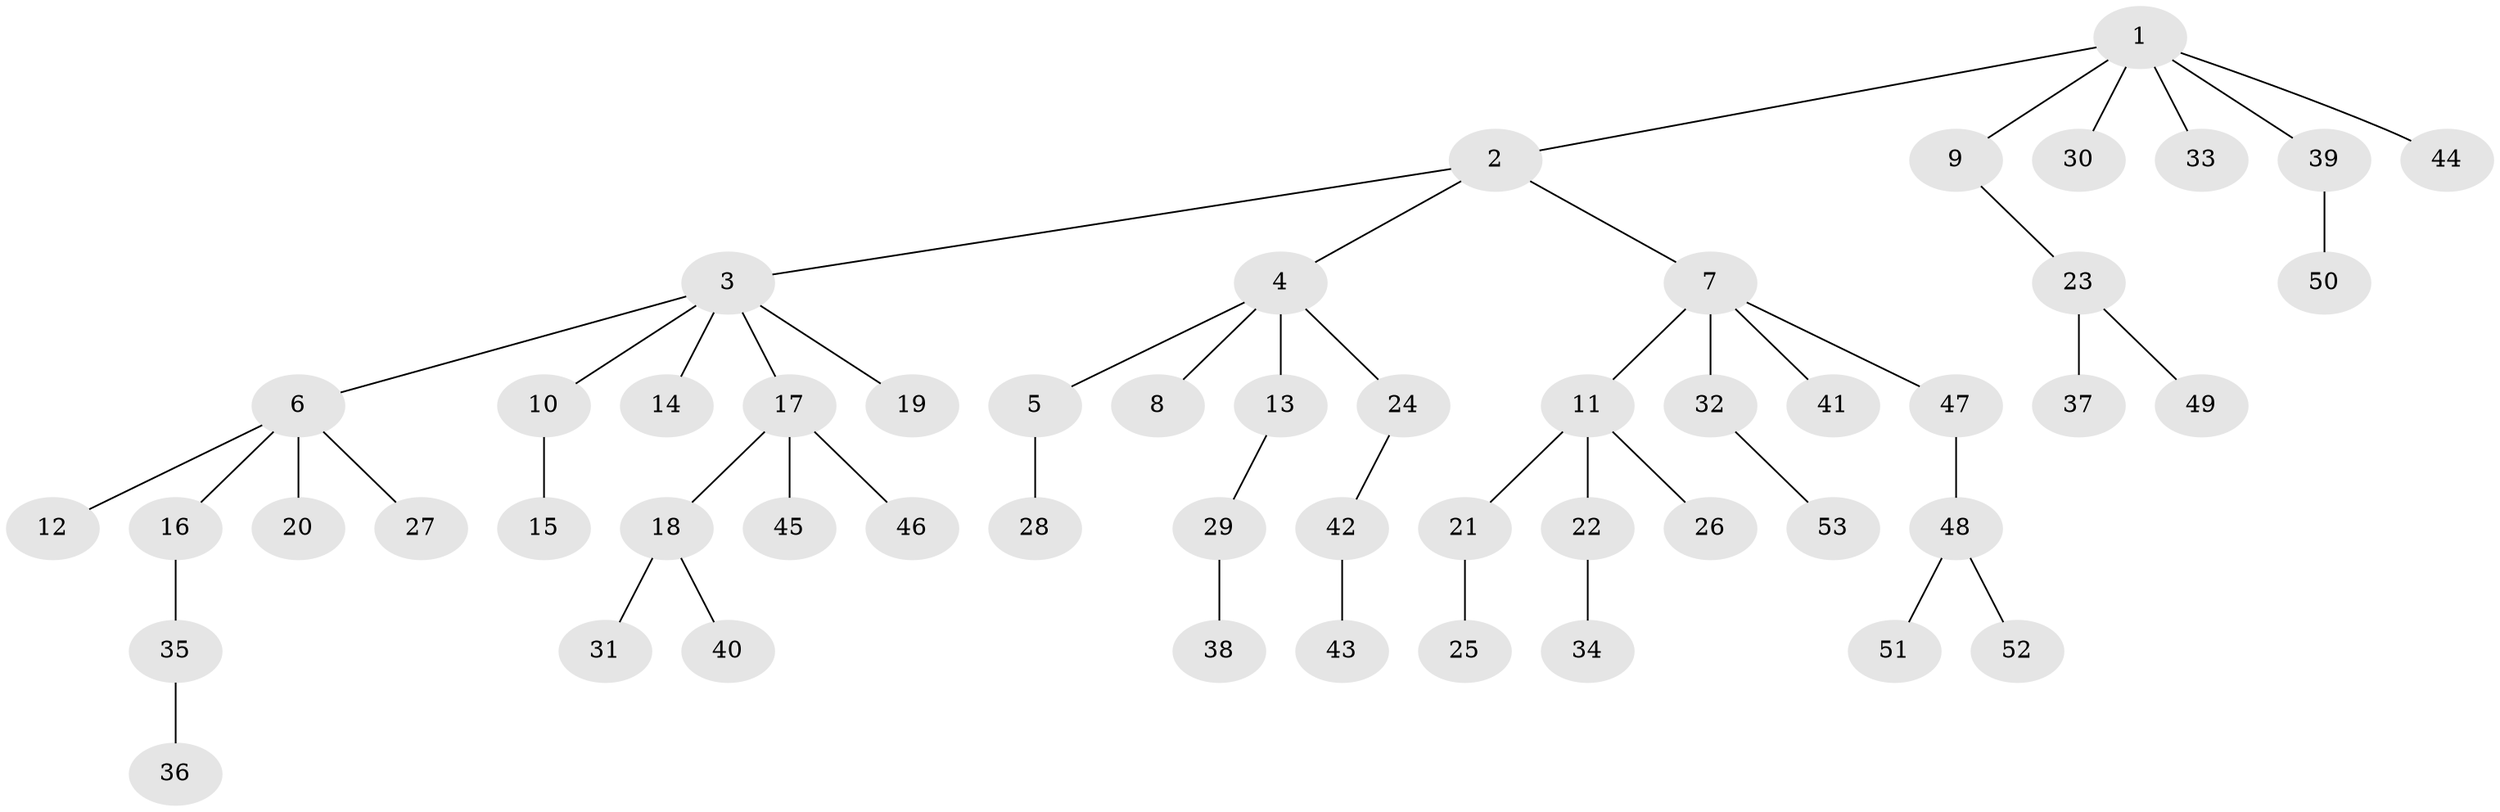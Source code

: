 // coarse degree distribution, {1: 0.9333333333333333, 14: 0.06666666666666667}
// Generated by graph-tools (version 1.1) at 2025/55/03/04/25 21:55:45]
// undirected, 53 vertices, 52 edges
graph export_dot {
graph [start="1"]
  node [color=gray90,style=filled];
  1;
  2;
  3;
  4;
  5;
  6;
  7;
  8;
  9;
  10;
  11;
  12;
  13;
  14;
  15;
  16;
  17;
  18;
  19;
  20;
  21;
  22;
  23;
  24;
  25;
  26;
  27;
  28;
  29;
  30;
  31;
  32;
  33;
  34;
  35;
  36;
  37;
  38;
  39;
  40;
  41;
  42;
  43;
  44;
  45;
  46;
  47;
  48;
  49;
  50;
  51;
  52;
  53;
  1 -- 2;
  1 -- 9;
  1 -- 30;
  1 -- 33;
  1 -- 39;
  1 -- 44;
  2 -- 3;
  2 -- 4;
  2 -- 7;
  3 -- 6;
  3 -- 10;
  3 -- 14;
  3 -- 17;
  3 -- 19;
  4 -- 5;
  4 -- 8;
  4 -- 13;
  4 -- 24;
  5 -- 28;
  6 -- 12;
  6 -- 16;
  6 -- 20;
  6 -- 27;
  7 -- 11;
  7 -- 32;
  7 -- 41;
  7 -- 47;
  9 -- 23;
  10 -- 15;
  11 -- 21;
  11 -- 22;
  11 -- 26;
  13 -- 29;
  16 -- 35;
  17 -- 18;
  17 -- 45;
  17 -- 46;
  18 -- 31;
  18 -- 40;
  21 -- 25;
  22 -- 34;
  23 -- 37;
  23 -- 49;
  24 -- 42;
  29 -- 38;
  32 -- 53;
  35 -- 36;
  39 -- 50;
  42 -- 43;
  47 -- 48;
  48 -- 51;
  48 -- 52;
}
